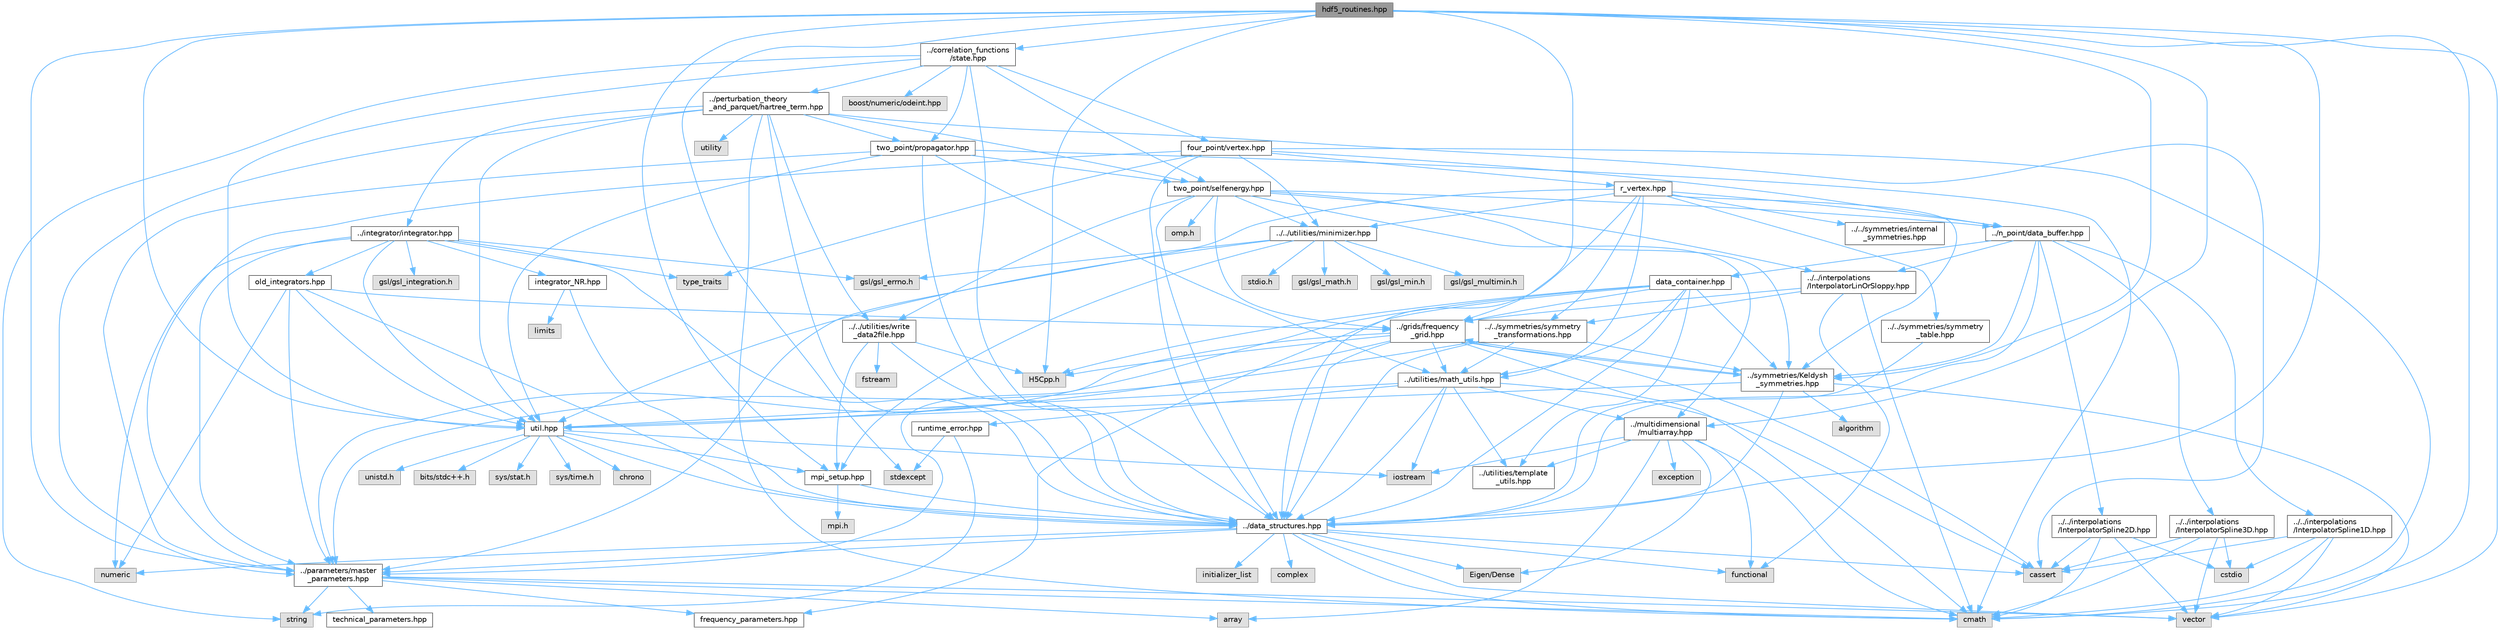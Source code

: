 digraph "hdf5_routines.hpp"
{
 // INTERACTIVE_SVG=YES
 // LATEX_PDF_SIZE
  bgcolor="transparent";
  edge [fontname=Helvetica,fontsize=10,labelfontname=Helvetica,labelfontsize=10];
  node [fontname=Helvetica,fontsize=10,shape=box,height=0.2,width=0.4];
  Node1 [id="Node000001",label="hdf5_routines.hpp",height=0.2,width=0.4,color="gray40", fillcolor="grey60", style="filled", fontcolor="black",tooltip=" "];
  Node1 -> Node2 [id="edge1_Node000001_Node000002",color="steelblue1",style="solid",tooltip=" "];
  Node2 [id="Node000002",label="stdexcept",height=0.2,width=0.4,color="grey60", fillcolor="#E0E0E0", style="filled",tooltip=" "];
  Node1 -> Node3 [id="edge2_Node000001_Node000003",color="steelblue1",style="solid",tooltip=" "];
  Node3 [id="Node000003",label="cmath",height=0.2,width=0.4,color="grey60", fillcolor="#E0E0E0", style="filled",tooltip=" "];
  Node1 -> Node4 [id="edge3_Node000001_Node000004",color="steelblue1",style="solid",tooltip=" "];
  Node4 [id="Node000004",label="vector",height=0.2,width=0.4,color="grey60", fillcolor="#E0E0E0", style="filled",tooltip=" "];
  Node1 -> Node5 [id="edge4_Node000001_Node000005",color="steelblue1",style="solid",tooltip=" "];
  Node5 [id="Node000005",label="../parameters/master\l_parameters.hpp",height=0.2,width=0.4,color="grey40", fillcolor="white", style="filled",URL="$d1/df8/master__parameters_8hpp.html",tooltip=" "];
  Node5 -> Node3 [id="edge5_Node000005_Node000003",color="steelblue1",style="solid",tooltip=" "];
  Node5 -> Node4 [id="edge6_Node000005_Node000004",color="steelblue1",style="solid",tooltip=" "];
  Node5 -> Node6 [id="edge7_Node000005_Node000006",color="steelblue1",style="solid",tooltip=" "];
  Node6 [id="Node000006",label="string",height=0.2,width=0.4,color="grey60", fillcolor="#E0E0E0", style="filled",tooltip=" "];
  Node5 -> Node7 [id="edge8_Node000005_Node000007",color="steelblue1",style="solid",tooltip=" "];
  Node7 [id="Node000007",label="array",height=0.2,width=0.4,color="grey60", fillcolor="#E0E0E0", style="filled",tooltip=" "];
  Node5 -> Node8 [id="edge9_Node000005_Node000008",color="steelblue1",style="solid",tooltip=" "];
  Node8 [id="Node000008",label="frequency_parameters.hpp",height=0.2,width=0.4,color="grey40", fillcolor="white", style="filled",URL="$d3/d3c/frequency__parameters_8hpp.html",tooltip=" "];
  Node5 -> Node9 [id="edge10_Node000005_Node000009",color="steelblue1",style="solid",tooltip=" "];
  Node9 [id="Node000009",label="technical_parameters.hpp",height=0.2,width=0.4,color="grey40", fillcolor="white", style="filled",URL="$d9/d3a/technical__parameters_8hpp.html",tooltip=" "];
  Node1 -> Node10 [id="edge11_Node000001_Node000010",color="steelblue1",style="solid",tooltip=" "];
  Node10 [id="Node000010",label="util.hpp",height=0.2,width=0.4,color="grey40", fillcolor="white", style="filled",URL="$d0/d3f/util_8hpp.html",tooltip=" "];
  Node10 -> Node11 [id="edge12_Node000010_Node000011",color="steelblue1",style="solid",tooltip=" "];
  Node11 [id="Node000011",label="sys/time.h",height=0.2,width=0.4,color="grey60", fillcolor="#E0E0E0", style="filled",tooltip=" "];
  Node10 -> Node12 [id="edge13_Node000010_Node000012",color="steelblue1",style="solid",tooltip=" "];
  Node12 [id="Node000012",label="chrono",height=0.2,width=0.4,color="grey60", fillcolor="#E0E0E0", style="filled",tooltip=" "];
  Node10 -> Node13 [id="edge14_Node000010_Node000013",color="steelblue1",style="solid",tooltip=" "];
  Node13 [id="Node000013",label="unistd.h",height=0.2,width=0.4,color="grey60", fillcolor="#E0E0E0", style="filled",tooltip=" "];
  Node10 -> Node14 [id="edge15_Node000010_Node000014",color="steelblue1",style="solid",tooltip=" "];
  Node14 [id="Node000014",label="iostream",height=0.2,width=0.4,color="grey60", fillcolor="#E0E0E0", style="filled",tooltip=" "];
  Node10 -> Node15 [id="edge16_Node000010_Node000015",color="steelblue1",style="solid",tooltip=" "];
  Node15 [id="Node000015",label="bits/stdc++.h",height=0.2,width=0.4,color="grey60", fillcolor="#E0E0E0", style="filled",tooltip=" "];
  Node10 -> Node16 [id="edge17_Node000010_Node000016",color="steelblue1",style="solid",tooltip=" "];
  Node16 [id="Node000016",label="sys/stat.h",height=0.2,width=0.4,color="grey60", fillcolor="#E0E0E0", style="filled",tooltip=" "];
  Node10 -> Node17 [id="edge18_Node000010_Node000017",color="steelblue1",style="solid",tooltip=" "];
  Node17 [id="Node000017",label="../data_structures.hpp",height=0.2,width=0.4,color="grey40", fillcolor="white", style="filled",URL="$d7/d59/data__structures_8hpp.html",tooltip=" "];
  Node17 -> Node18 [id="edge19_Node000017_Node000018",color="steelblue1",style="solid",tooltip=" "];
  Node18 [id="Node000018",label="complex",height=0.2,width=0.4,color="grey60", fillcolor="#E0E0E0", style="filled",tooltip=" "];
  Node17 -> Node3 [id="edge20_Node000017_Node000003",color="steelblue1",style="solid",tooltip=" "];
  Node17 -> Node4 [id="edge21_Node000017_Node000004",color="steelblue1",style="solid",tooltip=" "];
  Node17 -> Node19 [id="edge22_Node000017_Node000019",color="steelblue1",style="solid",tooltip=" "];
  Node19 [id="Node000019",label="initializer_list",height=0.2,width=0.4,color="grey60", fillcolor="#E0E0E0", style="filled",tooltip=" "];
  Node17 -> Node20 [id="edge23_Node000017_Node000020",color="steelblue1",style="solid",tooltip=" "];
  Node20 [id="Node000020",label="functional",height=0.2,width=0.4,color="grey60", fillcolor="#E0E0E0", style="filled",tooltip=" "];
  Node17 -> Node21 [id="edge24_Node000017_Node000021",color="steelblue1",style="solid",tooltip=" "];
  Node21 [id="Node000021",label="cassert",height=0.2,width=0.4,color="grey60", fillcolor="#E0E0E0", style="filled",tooltip=" "];
  Node17 -> Node22 [id="edge25_Node000017_Node000022",color="steelblue1",style="solid",tooltip=" "];
  Node22 [id="Node000022",label="numeric",height=0.2,width=0.4,color="grey60", fillcolor="#E0E0E0", style="filled",tooltip=" "];
  Node17 -> Node5 [id="edge26_Node000017_Node000005",color="steelblue1",style="solid",tooltip=" "];
  Node17 -> Node23 [id="edge27_Node000017_Node000023",color="steelblue1",style="solid",tooltip=" "];
  Node23 [id="Node000023",label="Eigen/Dense",height=0.2,width=0.4,color="grey60", fillcolor="#E0E0E0", style="filled",tooltip=" "];
  Node10 -> Node24 [id="edge28_Node000010_Node000024",color="steelblue1",style="solid",tooltip=" "];
  Node24 [id="Node000024",label="mpi_setup.hpp",height=0.2,width=0.4,color="grey40", fillcolor="white", style="filled",URL="$db/de0/mpi__setup_8hpp.html",tooltip=" "];
  Node24 -> Node17 [id="edge29_Node000024_Node000017",color="steelblue1",style="solid",tooltip=" "];
  Node24 -> Node25 [id="edge30_Node000024_Node000025",color="steelblue1",style="solid",tooltip=" "];
  Node25 [id="Node000025",label="mpi.h",height=0.2,width=0.4,color="grey60", fillcolor="#E0E0E0", style="filled",tooltip=" "];
  Node1 -> Node17 [id="edge31_Node000001_Node000017",color="steelblue1",style="solid",tooltip=" "];
  Node1 -> Node26 [id="edge32_Node000001_Node000026",color="steelblue1",style="solid",tooltip=" "];
  Node26 [id="Node000026",label="../grids/frequency\l_grid.hpp",height=0.2,width=0.4,color="grey40", fillcolor="white", style="filled",URL="$d5/d39/frequency__grid_8hpp.html",tooltip=" "];
  Node26 -> Node3 [id="edge33_Node000026_Node000003",color="steelblue1",style="solid",tooltip=" "];
  Node26 -> Node17 [id="edge34_Node000026_Node000017",color="steelblue1",style="solid",tooltip=" "];
  Node26 -> Node10 [id="edge35_Node000026_Node000010",color="steelblue1",style="solid",tooltip=" "];
  Node26 -> Node5 [id="edge36_Node000026_Node000005",color="steelblue1",style="solid",tooltip=" "];
  Node26 -> Node27 [id="edge37_Node000026_Node000027",color="steelblue1",style="solid",tooltip=" "];
  Node27 [id="Node000027",label="../utilities/math_utils.hpp",height=0.2,width=0.4,color="grey40", fillcolor="white", style="filled",URL="$de/dbb/math__utils_8hpp.html",tooltip=" "];
  Node27 -> Node17 [id="edge38_Node000027_Node000017",color="steelblue1",style="solid",tooltip=" "];
  Node27 -> Node28 [id="edge39_Node000027_Node000028",color="steelblue1",style="solid",tooltip=" "];
  Node28 [id="Node000028",label="../multidimensional\l/multiarray.hpp",height=0.2,width=0.4,color="grey40", fillcolor="white", style="filled",URL="$df/da4/multiarray_8hpp.html",tooltip=" "];
  Node28 -> Node7 [id="edge40_Node000028_Node000007",color="steelblue1",style="solid",tooltip=" "];
  Node28 -> Node3 [id="edge41_Node000028_Node000003",color="steelblue1",style="solid",tooltip=" "];
  Node28 -> Node29 [id="edge42_Node000028_Node000029",color="steelblue1",style="solid",tooltip=" "];
  Node29 [id="Node000029",label="exception",height=0.2,width=0.4,color="grey60", fillcolor="#E0E0E0", style="filled",tooltip=" "];
  Node28 -> Node20 [id="edge43_Node000028_Node000020",color="steelblue1",style="solid",tooltip=" "];
  Node28 -> Node14 [id="edge44_Node000028_Node000014",color="steelblue1",style="solid",tooltip=" "];
  Node28 -> Node23 [id="edge45_Node000028_Node000023",color="steelblue1",style="solid",tooltip=" "];
  Node28 -> Node30 [id="edge46_Node000028_Node000030",color="steelblue1",style="solid",tooltip=" "];
  Node30 [id="Node000030",label="../utilities/template\l_utils.hpp",height=0.2,width=0.4,color="grey40", fillcolor="white", style="filled",URL="$dd/de3/template__utils_8hpp.html",tooltip=" "];
  Node27 -> Node30 [id="edge47_Node000027_Node000030",color="steelblue1",style="solid",tooltip=" "];
  Node27 -> Node31 [id="edge48_Node000027_Node000031",color="steelblue1",style="solid",tooltip=" "];
  Node31 [id="Node000031",label="runtime_error.hpp",height=0.2,width=0.4,color="grey40", fillcolor="white", style="filled",URL="$d1/d64/runtime__error_8hpp.html",tooltip=" "];
  Node31 -> Node2 [id="edge49_Node000031_Node000002",color="steelblue1",style="solid",tooltip=" "];
  Node31 -> Node6 [id="edge50_Node000031_Node000006",color="steelblue1",style="solid",tooltip=" "];
  Node27 -> Node10 [id="edge51_Node000027_Node000010",color="steelblue1",style="solid",tooltip=" "];
  Node27 -> Node14 [id="edge52_Node000027_Node000014",color="steelblue1",style="solid",tooltip=" "];
  Node27 -> Node21 [id="edge53_Node000027_Node000021",color="steelblue1",style="solid",tooltip=" "];
  Node26 -> Node32 [id="edge54_Node000026_Node000032",color="steelblue1",style="solid",tooltip=" "];
  Node32 [id="Node000032",label="../symmetries/Keldysh\l_symmetries.hpp",height=0.2,width=0.4,color="grey40", fillcolor="white", style="filled",URL="$d2/d1a/Keldysh__symmetries_8hpp.html",tooltip=" "];
  Node32 -> Node4 [id="edge55_Node000032_Node000004",color="steelblue1",style="solid",tooltip=" "];
  Node32 -> Node33 [id="edge56_Node000032_Node000033",color="steelblue1",style="solid",tooltip=" "];
  Node33 [id="Node000033",label="algorithm",height=0.2,width=0.4,color="grey60", fillcolor="#E0E0E0", style="filled",tooltip=" "];
  Node32 -> Node17 [id="edge57_Node000032_Node000017",color="steelblue1",style="solid",tooltip=" "];
  Node32 -> Node10 [id="edge58_Node000032_Node000010",color="steelblue1",style="solid",tooltip=" "];
  Node32 -> Node26 [id="edge59_Node000032_Node000026",color="steelblue1",style="solid",tooltip=" "];
  Node26 -> Node21 [id="edge60_Node000026_Node000021",color="steelblue1",style="solid",tooltip=" "];
  Node26 -> Node34 [id="edge61_Node000026_Node000034",color="steelblue1",style="solid",tooltip=" "];
  Node34 [id="Node000034",label="H5Cpp.h",height=0.2,width=0.4,color="grey60", fillcolor="#E0E0E0", style="filled",tooltip=" "];
  Node1 -> Node34 [id="edge62_Node000001_Node000034",color="steelblue1",style="solid",tooltip=" "];
  Node1 -> Node35 [id="edge63_Node000001_Node000035",color="steelblue1",style="solid",tooltip=" "];
  Node35 [id="Node000035",label="../correlation_functions\l/state.hpp",height=0.2,width=0.4,color="grey40", fillcolor="white", style="filled",URL="$da/d3b/state_8hpp.html",tooltip=" "];
  Node35 -> Node17 [id="edge64_Node000035_Node000017",color="steelblue1",style="solid",tooltip=" "];
  Node35 -> Node36 [id="edge65_Node000035_Node000036",color="steelblue1",style="solid",tooltip=" "];
  Node36 [id="Node000036",label="four_point/vertex.hpp",height=0.2,width=0.4,color="grey40", fillcolor="white", style="filled",URL="$d1/d2d/vertex_8hpp.html",tooltip=" "];
  Node36 -> Node3 [id="edge66_Node000036_Node000003",color="steelblue1",style="solid",tooltip=" "];
  Node36 -> Node37 [id="edge67_Node000036_Node000037",color="steelblue1",style="solid",tooltip=" "];
  Node37 [id="Node000037",label="type_traits",height=0.2,width=0.4,color="grey60", fillcolor="#E0E0E0", style="filled",tooltip=" "];
  Node36 -> Node17 [id="edge68_Node000036_Node000017",color="steelblue1",style="solid",tooltip=" "];
  Node36 -> Node5 [id="edge69_Node000036_Node000005",color="steelblue1",style="solid",tooltip=" "];
  Node36 -> Node38 [id="edge70_Node000036_Node000038",color="steelblue1",style="solid",tooltip=" "];
  Node38 [id="Node000038",label="r_vertex.hpp",height=0.2,width=0.4,color="grey40", fillcolor="white", style="filled",URL="$d3/d22/r__vertex_8hpp.html",tooltip=" "];
  Node38 -> Node17 [id="edge71_Node000038_Node000017",color="steelblue1",style="solid",tooltip=" "];
  Node38 -> Node5 [id="edge72_Node000038_Node000005",color="steelblue1",style="solid",tooltip=" "];
  Node38 -> Node32 [id="edge73_Node000038_Node000032",color="steelblue1",style="solid",tooltip=" "];
  Node38 -> Node39 [id="edge74_Node000038_Node000039",color="steelblue1",style="solid",tooltip=" "];
  Node39 [id="Node000039",label="../../symmetries/internal\l_symmetries.hpp",height=0.2,width=0.4,color="grey40", fillcolor="white", style="filled",URL="$d1/dfd/internal__symmetries_8hpp.html",tooltip=" "];
  Node38 -> Node40 [id="edge75_Node000038_Node000040",color="steelblue1",style="solid",tooltip=" "];
  Node40 [id="Node000040",label="../../symmetries/symmetry\l_transformations.hpp",height=0.2,width=0.4,color="grey40", fillcolor="white", style="filled",URL="$db/d7d/symmetry__transformations_8hpp.html",tooltip=" "];
  Node40 -> Node5 [id="edge76_Node000040_Node000005",color="steelblue1",style="solid",tooltip=" "];
  Node40 -> Node27 [id="edge77_Node000040_Node000027",color="steelblue1",style="solid",tooltip=" "];
  Node40 -> Node32 [id="edge78_Node000040_Node000032",color="steelblue1",style="solid",tooltip=" "];
  Node40 -> Node17 [id="edge79_Node000040_Node000017",color="steelblue1",style="solid",tooltip=" "];
  Node38 -> Node41 [id="edge80_Node000038_Node000041",color="steelblue1",style="solid",tooltip=" "];
  Node41 [id="Node000041",label="../../symmetries/symmetry\l_table.hpp",height=0.2,width=0.4,color="grey40", fillcolor="white", style="filled",URL="$d3/d77/symmetry__table_8hpp.html",tooltip=" "];
  Node41 -> Node17 [id="edge81_Node000041_Node000017",color="steelblue1",style="solid",tooltip=" "];
  Node38 -> Node27 [id="edge82_Node000038_Node000027",color="steelblue1",style="solid",tooltip=" "];
  Node38 -> Node42 [id="edge83_Node000038_Node000042",color="steelblue1",style="solid",tooltip=" "];
  Node42 [id="Node000042",label="../../utilities/minimizer.hpp",height=0.2,width=0.4,color="grey40", fillcolor="white", style="filled",URL="$d4/d21/minimizer_8hpp.html",tooltip=" "];
  Node42 -> Node43 [id="edge84_Node000042_Node000043",color="steelblue1",style="solid",tooltip=" "];
  Node43 [id="Node000043",label="stdio.h",height=0.2,width=0.4,color="grey60", fillcolor="#E0E0E0", style="filled",tooltip=" "];
  Node42 -> Node44 [id="edge85_Node000042_Node000044",color="steelblue1",style="solid",tooltip=" "];
  Node44 [id="Node000044",label="gsl/gsl_errno.h",height=0.2,width=0.4,color="grey60", fillcolor="#E0E0E0", style="filled",tooltip=" "];
  Node42 -> Node45 [id="edge86_Node000042_Node000045",color="steelblue1",style="solid",tooltip=" "];
  Node45 [id="Node000045",label="gsl/gsl_math.h",height=0.2,width=0.4,color="grey60", fillcolor="#E0E0E0", style="filled",tooltip=" "];
  Node42 -> Node46 [id="edge87_Node000042_Node000046",color="steelblue1",style="solid",tooltip=" "];
  Node46 [id="Node000046",label="gsl/gsl_min.h",height=0.2,width=0.4,color="grey60", fillcolor="#E0E0E0", style="filled",tooltip=" "];
  Node42 -> Node47 [id="edge88_Node000042_Node000047",color="steelblue1",style="solid",tooltip=" "];
  Node47 [id="Node000047",label="gsl/gsl_multimin.h",height=0.2,width=0.4,color="grey60", fillcolor="#E0E0E0", style="filled",tooltip=" "];
  Node42 -> Node24 [id="edge89_Node000042_Node000024",color="steelblue1",style="solid",tooltip=" "];
  Node42 -> Node10 [id="edge90_Node000042_Node000010",color="steelblue1",style="solid",tooltip=" "];
  Node38 -> Node48 [id="edge91_Node000038_Node000048",color="steelblue1",style="solid",tooltip=" "];
  Node48 [id="Node000048",label="../n_point/data_buffer.hpp",height=0.2,width=0.4,color="grey40", fillcolor="white", style="filled",URL="$dc/d80/data__buffer_8hpp.html",tooltip=" "];
  Node48 -> Node17 [id="edge92_Node000048_Node000017",color="steelblue1",style="solid",tooltip=" "];
  Node48 -> Node32 [id="edge93_Node000048_Node000032",color="steelblue1",style="solid",tooltip=" "];
  Node48 -> Node49 [id="edge94_Node000048_Node000049",color="steelblue1",style="solid",tooltip=" "];
  Node49 [id="Node000049",label="data_container.hpp",height=0.2,width=0.4,color="grey40", fillcolor="white", style="filled",URL="$da/dbc/data__container_8hpp.html",tooltip=" "];
  Node49 -> Node30 [id="edge95_Node000049_Node000030",color="steelblue1",style="solid",tooltip=" "];
  Node49 -> Node27 [id="edge96_Node000049_Node000027",color="steelblue1",style="solid",tooltip=" "];
  Node49 -> Node32 [id="edge97_Node000049_Node000032",color="steelblue1",style="solid",tooltip=" "];
  Node49 -> Node17 [id="edge98_Node000049_Node000017",color="steelblue1",style="solid",tooltip=" "];
  Node49 -> Node5 [id="edge99_Node000049_Node000005",color="steelblue1",style="solid",tooltip=" "];
  Node49 -> Node8 [id="edge100_Node000049_Node000008",color="steelblue1",style="solid",tooltip=" "];
  Node49 -> Node26 [id="edge101_Node000049_Node000026",color="steelblue1",style="solid",tooltip=" "];
  Node49 -> Node34 [id="edge102_Node000049_Node000034",color="steelblue1",style="solid",tooltip=" "];
  Node48 -> Node50 [id="edge103_Node000048_Node000050",color="steelblue1",style="solid",tooltip=" "];
  Node50 [id="Node000050",label="../../interpolations\l/InterpolatorLinOrSloppy.hpp",height=0.2,width=0.4,color="grey40", fillcolor="white", style="filled",URL="$d3/d17/InterpolatorLinOrSloppy_8hpp.html",tooltip=" "];
  Node50 -> Node3 [id="edge104_Node000050_Node000003",color="steelblue1",style="solid",tooltip=" "];
  Node50 -> Node20 [id="edge105_Node000050_Node000020",color="steelblue1",style="solid",tooltip=" "];
  Node50 -> Node26 [id="edge106_Node000050_Node000026",color="steelblue1",style="solid",tooltip=" "];
  Node50 -> Node40 [id="edge107_Node000050_Node000040",color="steelblue1",style="solid",tooltip=" "];
  Node48 -> Node51 [id="edge108_Node000048_Node000051",color="steelblue1",style="solid",tooltip=" "];
  Node51 [id="Node000051",label="../../interpolations\l/InterpolatorSpline1D.hpp",height=0.2,width=0.4,color="grey40", fillcolor="white", style="filled",URL="$d1/d52/InterpolatorSpline1D_8hpp.html",tooltip=" "];
  Node51 -> Node52 [id="edge109_Node000051_Node000052",color="steelblue1",style="solid",tooltip=" "];
  Node52 [id="Node000052",label="cstdio",height=0.2,width=0.4,color="grey60", fillcolor="#E0E0E0", style="filled",tooltip=" "];
  Node51 -> Node21 [id="edge110_Node000051_Node000021",color="steelblue1",style="solid",tooltip=" "];
  Node51 -> Node3 [id="edge111_Node000051_Node000003",color="steelblue1",style="solid",tooltip=" "];
  Node51 -> Node4 [id="edge112_Node000051_Node000004",color="steelblue1",style="solid",tooltip=" "];
  Node48 -> Node53 [id="edge113_Node000048_Node000053",color="steelblue1",style="solid",tooltip=" "];
  Node53 [id="Node000053",label="../../interpolations\l/InterpolatorSpline2D.hpp",height=0.2,width=0.4,color="grey40", fillcolor="white", style="filled",URL="$d6/d91/InterpolatorSpline2D_8hpp.html",tooltip=" "];
  Node53 -> Node52 [id="edge114_Node000053_Node000052",color="steelblue1",style="solid",tooltip=" "];
  Node53 -> Node21 [id="edge115_Node000053_Node000021",color="steelblue1",style="solid",tooltip=" "];
  Node53 -> Node3 [id="edge116_Node000053_Node000003",color="steelblue1",style="solid",tooltip=" "];
  Node53 -> Node4 [id="edge117_Node000053_Node000004",color="steelblue1",style="solid",tooltip=" "];
  Node48 -> Node54 [id="edge118_Node000048_Node000054",color="steelblue1",style="solid",tooltip=" "];
  Node54 [id="Node000054",label="../../interpolations\l/InterpolatorSpline3D.hpp",height=0.2,width=0.4,color="grey40", fillcolor="white", style="filled",URL="$dd/dcc/InterpolatorSpline3D_8hpp.html",tooltip=" "];
  Node54 -> Node52 [id="edge119_Node000054_Node000052",color="steelblue1",style="solid",tooltip=" "];
  Node54 -> Node21 [id="edge120_Node000054_Node000021",color="steelblue1",style="solid",tooltip=" "];
  Node54 -> Node3 [id="edge121_Node000054_Node000003",color="steelblue1",style="solid",tooltip=" "];
  Node54 -> Node4 [id="edge122_Node000054_Node000004",color="steelblue1",style="solid",tooltip=" "];
  Node36 -> Node42 [id="edge123_Node000036_Node000042",color="steelblue1",style="solid",tooltip=" "];
  Node36 -> Node48 [id="edge124_Node000036_Node000048",color="steelblue1",style="solid",tooltip=" "];
  Node35 -> Node55 [id="edge125_Node000035_Node000055",color="steelblue1",style="solid",tooltip=" "];
  Node55 [id="Node000055",label="two_point/selfenergy.hpp",height=0.2,width=0.4,color="grey40", fillcolor="white", style="filled",URL="$d6/d2d/selfenergy_8hpp.html",tooltip=" "];
  Node55 -> Node17 [id="edge126_Node000055_Node000017",color="steelblue1",style="solid",tooltip=" "];
  Node55 -> Node28 [id="edge127_Node000055_Node000028",color="steelblue1",style="solid",tooltip=" "];
  Node55 -> Node48 [id="edge128_Node000055_Node000048",color="steelblue1",style="solid",tooltip=" "];
  Node55 -> Node26 [id="edge129_Node000055_Node000026",color="steelblue1",style="solid",tooltip=" "];
  Node55 -> Node42 [id="edge130_Node000055_Node000042",color="steelblue1",style="solid",tooltip=" "];
  Node55 -> Node56 [id="edge131_Node000055_Node000056",color="steelblue1",style="solid",tooltip=" "];
  Node56 [id="Node000056",label="omp.h",height=0.2,width=0.4,color="grey60", fillcolor="#E0E0E0", style="filled",tooltip=" "];
  Node55 -> Node32 [id="edge132_Node000055_Node000032",color="steelblue1",style="solid",tooltip=" "];
  Node55 -> Node57 [id="edge133_Node000055_Node000057",color="steelblue1",style="solid",tooltip=" "];
  Node57 [id="Node000057",label="../../utilities/write\l_data2file.hpp",height=0.2,width=0.4,color="grey40", fillcolor="white", style="filled",URL="$d8/d74/write__data2file_8hpp.html",tooltip=" "];
  Node57 -> Node17 [id="edge134_Node000057_Node000017",color="steelblue1",style="solid",tooltip=" "];
  Node57 -> Node24 [id="edge135_Node000057_Node000024",color="steelblue1",style="solid",tooltip=" "];
  Node57 -> Node58 [id="edge136_Node000057_Node000058",color="steelblue1",style="solid",tooltip=" "];
  Node58 [id="Node000058",label="fstream",height=0.2,width=0.4,color="grey60", fillcolor="#E0E0E0", style="filled",tooltip=" "];
  Node57 -> Node34 [id="edge137_Node000057_Node000034",color="steelblue1",style="solid",tooltip=" "];
  Node55 -> Node50 [id="edge138_Node000055_Node000050",color="steelblue1",style="solid",tooltip=" "];
  Node35 -> Node59 [id="edge139_Node000035_Node000059",color="steelblue1",style="solid",tooltip=" "];
  Node59 [id="Node000059",label="two_point/propagator.hpp",height=0.2,width=0.4,color="grey40", fillcolor="white", style="filled",URL="$d5/df7/propagator_8hpp.html",tooltip=" "];
  Node59 -> Node3 [id="edge140_Node000059_Node000003",color="steelblue1",style="solid",tooltip=" "];
  Node59 -> Node17 [id="edge141_Node000059_Node000017",color="steelblue1",style="solid",tooltip=" "];
  Node59 -> Node27 [id="edge142_Node000059_Node000027",color="steelblue1",style="solid",tooltip=" "];
  Node59 -> Node55 [id="edge143_Node000059_Node000055",color="steelblue1",style="solid",tooltip=" "];
  Node59 -> Node5 [id="edge144_Node000059_Node000005",color="steelblue1",style="solid",tooltip=" "];
  Node59 -> Node10 [id="edge145_Node000059_Node000010",color="steelblue1",style="solid",tooltip=" "];
  Node35 -> Node60 [id="edge146_Node000035_Node000060",color="steelblue1",style="solid",tooltip=" "];
  Node60 [id="Node000060",label="../perturbation_theory\l_and_parquet/hartree_term.hpp",height=0.2,width=0.4,color="grey40", fillcolor="white", style="filled",URL="$d1/db3/hartree__term_8hpp.html",tooltip=" "];
  Node60 -> Node5 [id="edge147_Node000060_Node000005",color="steelblue1",style="solid",tooltip=" "];
  Node60 -> Node17 [id="edge148_Node000060_Node000017",color="steelblue1",style="solid",tooltip=" "];
  Node60 -> Node55 [id="edge149_Node000060_Node000055",color="steelblue1",style="solid",tooltip=" "];
  Node60 -> Node59 [id="edge150_Node000060_Node000059",color="steelblue1",style="solid",tooltip=" "];
  Node60 -> Node61 [id="edge151_Node000060_Node000061",color="steelblue1",style="solid",tooltip=" "];
  Node61 [id="Node000061",label="../integrator/integrator.hpp",height=0.2,width=0.4,color="grey40", fillcolor="white", style="filled",URL="$dd/d1f/integrator_8hpp.html",tooltip=" "];
  Node61 -> Node22 [id="edge152_Node000061_Node000022",color="steelblue1",style="solid",tooltip=" "];
  Node61 -> Node37 [id="edge153_Node000061_Node000037",color="steelblue1",style="solid",tooltip=" "];
  Node61 -> Node17 [id="edge154_Node000061_Node000017",color="steelblue1",style="solid",tooltip=" "];
  Node61 -> Node5 [id="edge155_Node000061_Node000005",color="steelblue1",style="solid",tooltip=" "];
  Node61 -> Node62 [id="edge156_Node000061_Node000062",color="steelblue1",style="solid",tooltip=" "];
  Node62 [id="Node000062",label="gsl/gsl_integration.h",height=0.2,width=0.4,color="grey60", fillcolor="#E0E0E0", style="filled",tooltip=" "];
  Node61 -> Node44 [id="edge157_Node000061_Node000044",color="steelblue1",style="solid",tooltip=" "];
  Node61 -> Node63 [id="edge158_Node000061_Node000063",color="steelblue1",style="solid",tooltip=" "];
  Node63 [id="Node000063",label="old_integrators.hpp",height=0.2,width=0.4,color="grey40", fillcolor="white", style="filled",URL="$d7/d65/old__integrators_8hpp.html",tooltip=" "];
  Node63 -> Node22 [id="edge159_Node000063_Node000022",color="steelblue1",style="solid",tooltip=" "];
  Node63 -> Node17 [id="edge160_Node000063_Node000017",color="steelblue1",style="solid",tooltip=" "];
  Node63 -> Node5 [id="edge161_Node000063_Node000005",color="steelblue1",style="solid",tooltip=" "];
  Node63 -> Node10 [id="edge162_Node000063_Node000010",color="steelblue1",style="solid",tooltip=" "];
  Node63 -> Node26 [id="edge163_Node000063_Node000026",color="steelblue1",style="solid",tooltip=" "];
  Node61 -> Node64 [id="edge164_Node000061_Node000064",color="steelblue1",style="solid",tooltip=" "];
  Node64 [id="Node000064",label="integrator_NR.hpp",height=0.2,width=0.4,color="grey40", fillcolor="white", style="filled",URL="$da/db4/integrator__NR_8hpp.html",tooltip=" "];
  Node64 -> Node65 [id="edge165_Node000064_Node000065",color="steelblue1",style="solid",tooltip=" "];
  Node65 [id="Node000065",label="limits",height=0.2,width=0.4,color="grey60", fillcolor="#E0E0E0", style="filled",tooltip=" "];
  Node64 -> Node17 [id="edge166_Node000064_Node000017",color="steelblue1",style="solid",tooltip=" "];
  Node61 -> Node10 [id="edge167_Node000061_Node000010",color="steelblue1",style="solid",tooltip=" "];
  Node60 -> Node57 [id="edge168_Node000060_Node000057",color="steelblue1",style="solid",tooltip=" "];
  Node60 -> Node10 [id="edge169_Node000060_Node000010",color="steelblue1",style="solid",tooltip=" "];
  Node60 -> Node21 [id="edge170_Node000060_Node000021",color="steelblue1",style="solid",tooltip=" "];
  Node60 -> Node3 [id="edge171_Node000060_Node000003",color="steelblue1",style="solid",tooltip=" "];
  Node60 -> Node66 [id="edge172_Node000060_Node000066",color="steelblue1",style="solid",tooltip=" "];
  Node66 [id="Node000066",label="utility",height=0.2,width=0.4,color="grey60", fillcolor="#E0E0E0", style="filled",tooltip=" "];
  Node35 -> Node10 [id="edge173_Node000035_Node000010",color="steelblue1",style="solid",tooltip=" "];
  Node35 -> Node67 [id="edge174_Node000035_Node000067",color="steelblue1",style="solid",tooltip=" "];
  Node67 [id="Node000067",label="boost/numeric/odeint.hpp",height=0.2,width=0.4,color="grey60", fillcolor="#E0E0E0", style="filled",tooltip=" "];
  Node35 -> Node6 [id="edge175_Node000035_Node000006",color="steelblue1",style="solid",tooltip=" "];
  Node1 -> Node28 [id="edge176_Node000001_Node000028",color="steelblue1",style="solid",tooltip=" "];
  Node1 -> Node32 [id="edge177_Node000001_Node000032",color="steelblue1",style="solid",tooltip=" "];
  Node1 -> Node24 [id="edge178_Node000001_Node000024",color="steelblue1",style="solid",tooltip=" "];
}
